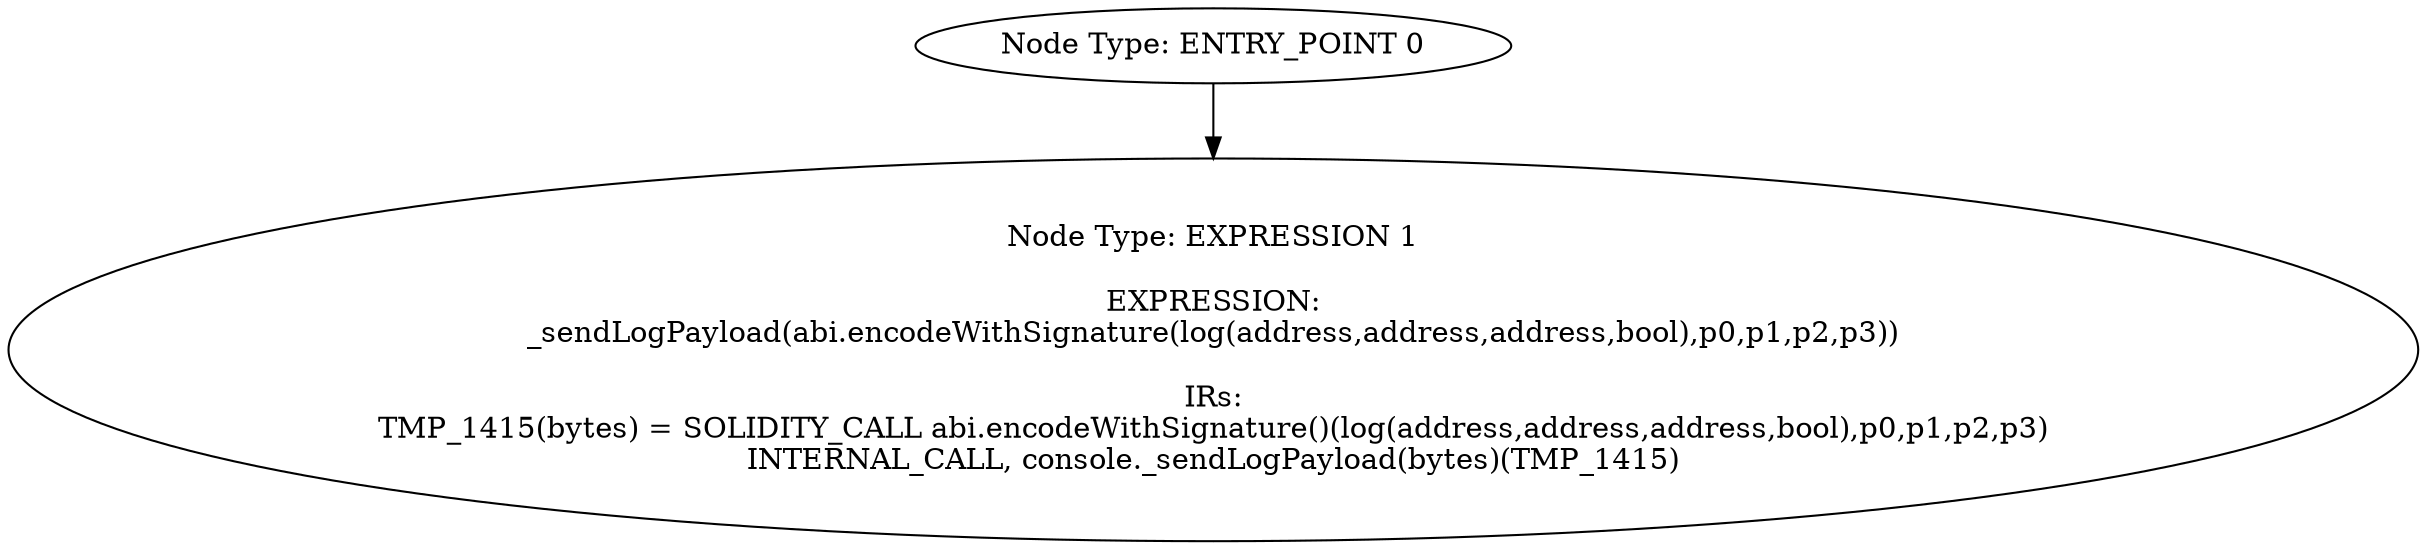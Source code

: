 digraph{
0[label="Node Type: ENTRY_POINT 0
"];
0->1;
1[label="Node Type: EXPRESSION 1

EXPRESSION:
_sendLogPayload(abi.encodeWithSignature(log(address,address,address,bool),p0,p1,p2,p3))

IRs:
TMP_1415(bytes) = SOLIDITY_CALL abi.encodeWithSignature()(log(address,address,address,bool),p0,p1,p2,p3)
INTERNAL_CALL, console._sendLogPayload(bytes)(TMP_1415)"];
}
